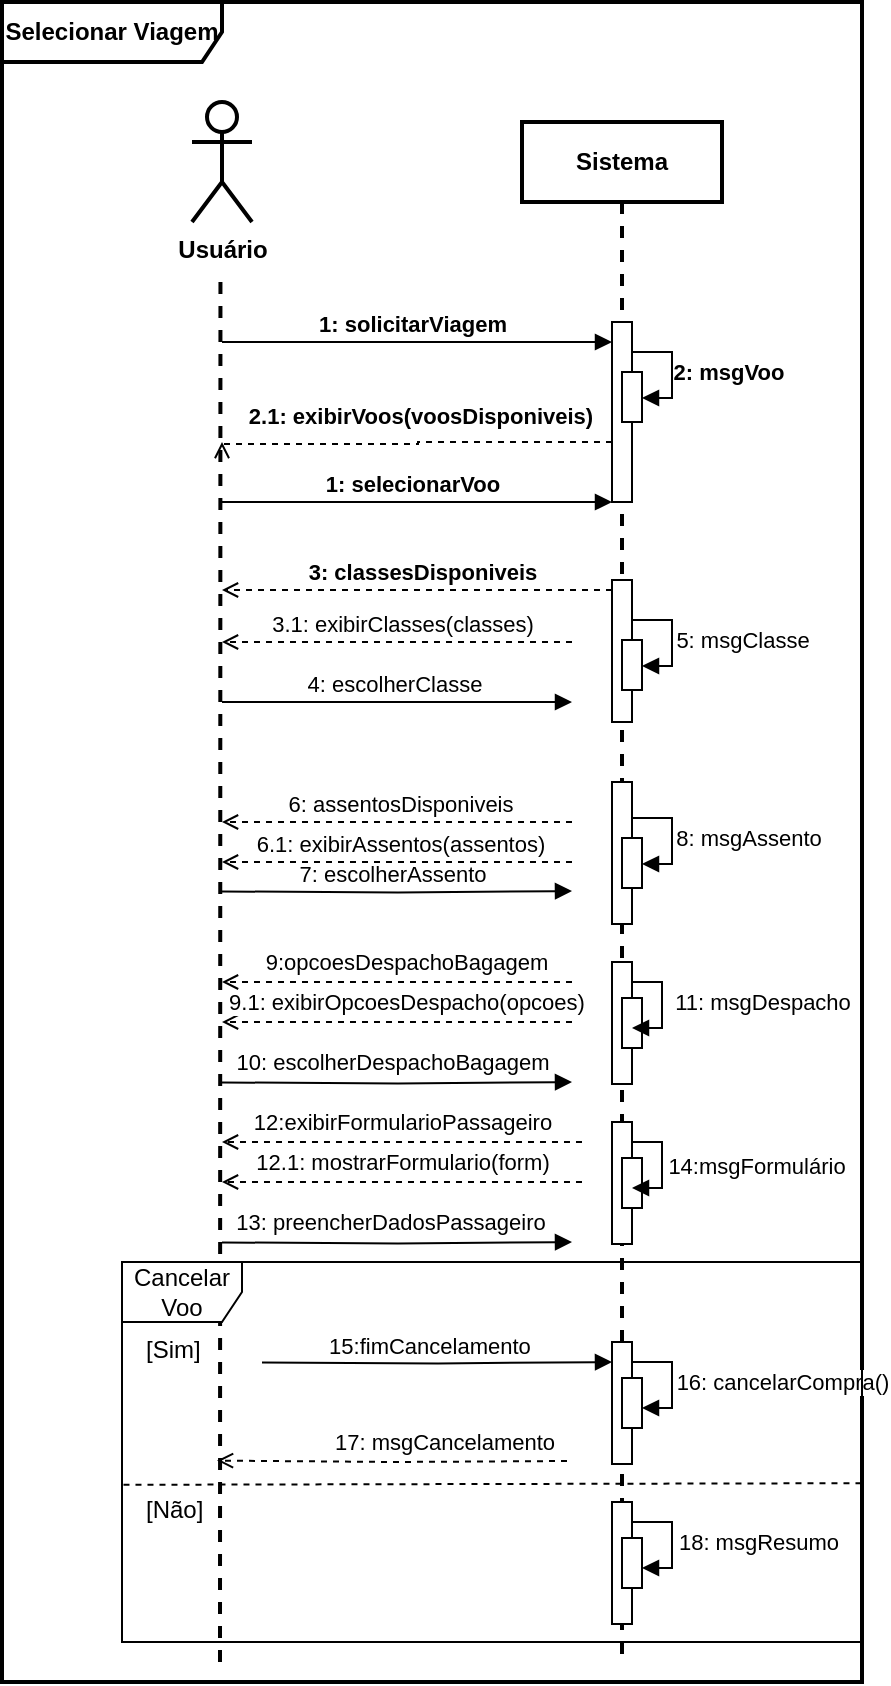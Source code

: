<mxfile version="27.1.5">
  <diagram name="Página-1" id="DkEYeT9VfwZDsQ3w5HZB">
    <mxGraphModel grid="1" page="1" gridSize="10" guides="1" tooltips="1" connect="1" arrows="1" fold="1" pageScale="1" pageWidth="1169" pageHeight="827" math="0" shadow="0">
      <root>
        <mxCell id="0" />
        <mxCell id="1" parent="0" />
        <mxCell id="lqUhzo9xt43_t8J0r6sr-1" value="&lt;b&gt;Selecionar Viagem&lt;/b&gt;" style="shape=umlFrame;whiteSpace=wrap;html=1;pointerEvents=0;width=110;height=30;strokeWidth=2;" vertex="1" parent="1">
          <mxGeometry x="250" y="70" width="430" height="840" as="geometry" />
        </mxCell>
        <mxCell id="FR1wxd3oKYAFWQSkfWps-1" value="&lt;b&gt;Sistema&lt;/b&gt;" style="shape=umlLifeline;perimeter=lifelinePerimeter;whiteSpace=wrap;html=1;container=1;dropTarget=0;collapsible=0;recursiveResize=0;outlineConnect=0;portConstraint=eastwest;newEdgeStyle={&quot;curved&quot;:0,&quot;rounded&quot;:0};strokeWidth=2;" vertex="1" parent="1">
          <mxGeometry x="510" y="130" width="100" height="770" as="geometry" />
        </mxCell>
        <mxCell id="4I5Ba4hPfbXp_XHa29CI-5" value="" style="html=1;points=[[0,0,0,0,5],[0,1,0,0,-5],[1,0,0,0,5],[1,1,0,0,-5]];perimeter=orthogonalPerimeter;outlineConnect=0;targetShapes=umlLifeline;portConstraint=eastwest;newEdgeStyle={&quot;curved&quot;:0,&quot;rounded&quot;:0};" vertex="1" parent="FR1wxd3oKYAFWQSkfWps-1">
          <mxGeometry x="45" y="100" width="10" height="90" as="geometry" />
        </mxCell>
        <mxCell id="4I5Ba4hPfbXp_XHa29CI-8" value="" style="html=1;points=[[0,0,0,0,5],[0,1,0,0,-5],[1,0,0,0,5],[1,1,0,0,-5]];perimeter=orthogonalPerimeter;outlineConnect=0;targetShapes=umlLifeline;portConstraint=eastwest;newEdgeStyle={&quot;curved&quot;:0,&quot;rounded&quot;:0};" vertex="1" parent="FR1wxd3oKYAFWQSkfWps-1">
          <mxGeometry x="45" y="229" width="10" height="71" as="geometry" />
        </mxCell>
        <mxCell id="4I5Ba4hPfbXp_XHa29CI-18" style="edgeStyle=orthogonalEdgeStyle;rounded=0;orthogonalLoop=1;jettySize=auto;html=1;curved=0;endArrow=block;endFill=1;" edge="1" parent="FR1wxd3oKYAFWQSkfWps-1" target="4I5Ba4hPfbXp_XHa29CI-20">
          <mxGeometry relative="1" as="geometry">
            <mxPoint x="55" y="249" as="sourcePoint" />
            <Array as="points">
              <mxPoint x="75" y="249" />
              <mxPoint x="75" y="272" />
            </Array>
          </mxGeometry>
        </mxCell>
        <mxCell id="4I5Ba4hPfbXp_XHa29CI-19" value="5: msgClasse" style="edgeLabel;html=1;align=center;verticalAlign=middle;resizable=0;points=[];" connectable="0" vertex="1" parent="4I5Ba4hPfbXp_XHa29CI-18">
          <mxGeometry x="0.027" y="1" relative="1" as="geometry">
            <mxPoint x="34" as="offset" />
          </mxGeometry>
        </mxCell>
        <mxCell id="4I5Ba4hPfbXp_XHa29CI-20" value="" style="html=1;points=[[0,0,0,0,5],[0,1,0,0,-5],[1,0,0,0,5],[1,1,0,0,-5]];perimeter=orthogonalPerimeter;outlineConnect=0;targetShapes=umlLifeline;portConstraint=eastwest;newEdgeStyle={&quot;curved&quot;:0,&quot;rounded&quot;:0};" vertex="1" parent="FR1wxd3oKYAFWQSkfWps-1">
          <mxGeometry x="50" y="259" width="10" height="25" as="geometry" />
        </mxCell>
        <mxCell id="4I5Ba4hPfbXp_XHa29CI-25" value="" style="html=1;points=[[0,0,0,0,5],[0,1,0,0,-5],[1,0,0,0,5],[1,1,0,0,-5]];perimeter=orthogonalPerimeter;outlineConnect=0;targetShapes=umlLifeline;portConstraint=eastwest;newEdgeStyle={&quot;curved&quot;:0,&quot;rounded&quot;:0};" vertex="1" parent="FR1wxd3oKYAFWQSkfWps-1">
          <mxGeometry x="45" y="330" width="10" height="71" as="geometry" />
        </mxCell>
        <mxCell id="4I5Ba4hPfbXp_XHa29CI-28" style="edgeStyle=orthogonalEdgeStyle;rounded=0;orthogonalLoop=1;jettySize=auto;html=1;curved=0;endArrow=block;endFill=1;" edge="1" parent="FR1wxd3oKYAFWQSkfWps-1" target="4I5Ba4hPfbXp_XHa29CI-30">
          <mxGeometry relative="1" as="geometry">
            <mxPoint x="55" y="348" as="sourcePoint" />
            <Array as="points">
              <mxPoint x="75" y="348" />
              <mxPoint x="75" y="371" />
            </Array>
          </mxGeometry>
        </mxCell>
        <mxCell id="4I5Ba4hPfbXp_XHa29CI-29" value="8: msgAssento" style="edgeLabel;html=1;align=center;verticalAlign=middle;resizable=0;points=[];" connectable="0" vertex="1" parent="4I5Ba4hPfbXp_XHa29CI-28">
          <mxGeometry x="0.027" y="1" relative="1" as="geometry">
            <mxPoint x="37" as="offset" />
          </mxGeometry>
        </mxCell>
        <mxCell id="4I5Ba4hPfbXp_XHa29CI-30" value="" style="html=1;points=[[0,0,0,0,5],[0,1,0,0,-5],[1,0,0,0,5],[1,1,0,0,-5]];perimeter=orthogonalPerimeter;outlineConnect=0;targetShapes=umlLifeline;portConstraint=eastwest;newEdgeStyle={&quot;curved&quot;:0,&quot;rounded&quot;:0};" vertex="1" parent="FR1wxd3oKYAFWQSkfWps-1">
          <mxGeometry x="50" y="358" width="10" height="25" as="geometry" />
        </mxCell>
        <mxCell id="tIPdcqpkB73JDoqI9Y_N-24" value="" style="html=1;points=[[0,0,0,0,5],[0,1,0,0,-5],[1,0,0,0,5],[1,1,0,0,-5]];perimeter=orthogonalPerimeter;outlineConnect=0;targetShapes=umlLifeline;portConstraint=eastwest;newEdgeStyle={&quot;curved&quot;:0,&quot;rounded&quot;:0};" vertex="1" parent="FR1wxd3oKYAFWQSkfWps-1">
          <mxGeometry x="45" y="420" width="10" height="61" as="geometry" />
        </mxCell>
        <mxCell id="tIPdcqpkB73JDoqI9Y_N-25" value="" style="html=1;points=[[0,0,0,0,5],[0,1,0,0,-5],[1,0,0,0,5],[1,1,0,0,-5]];perimeter=orthogonalPerimeter;outlineConnect=0;targetShapes=umlLifeline;portConstraint=eastwest;newEdgeStyle={&quot;curved&quot;:0,&quot;rounded&quot;:0};" vertex="1" parent="FR1wxd3oKYAFWQSkfWps-1">
          <mxGeometry x="50" y="438" width="10" height="25" as="geometry" />
        </mxCell>
        <mxCell id="tIPdcqpkB73JDoqI9Y_N-26" style="edgeStyle=orthogonalEdgeStyle;rounded=0;orthogonalLoop=1;jettySize=auto;html=1;curved=0;endArrow=block;endFill=1;" edge="1" parent="FR1wxd3oKYAFWQSkfWps-1">
          <mxGeometry relative="1" as="geometry">
            <mxPoint x="55" y="430" as="sourcePoint" />
            <Array as="points">
              <mxPoint x="70" y="430" />
              <mxPoint x="70" y="453" />
            </Array>
            <mxPoint x="55" y="453" as="targetPoint" />
          </mxGeometry>
        </mxCell>
        <mxCell id="tIPdcqpkB73JDoqI9Y_N-27" value="11:&amp;nbsp;msgDespacho" style="edgeLabel;html=1;align=center;verticalAlign=middle;resizable=0;points=[];" connectable="0" vertex="1" parent="tIPdcqpkB73JDoqI9Y_N-26">
          <mxGeometry x="0.027" y="1" relative="1" as="geometry">
            <mxPoint x="49" y="-2" as="offset" />
          </mxGeometry>
        </mxCell>
        <mxCell id="tIPdcqpkB73JDoqI9Y_N-34" value="" style="html=1;points=[[0,0,0,0,5],[0,1,0,0,-5],[1,0,0,0,5],[1,1,0,0,-5]];perimeter=orthogonalPerimeter;outlineConnect=0;targetShapes=umlLifeline;portConstraint=eastwest;newEdgeStyle={&quot;curved&quot;:0,&quot;rounded&quot;:0};" vertex="1" parent="FR1wxd3oKYAFWQSkfWps-1">
          <mxGeometry x="45" y="500" width="10" height="61" as="geometry" />
        </mxCell>
        <mxCell id="tIPdcqpkB73JDoqI9Y_N-38" value="" style="html=1;points=[[0,0,0,0,5],[0,1,0,0,-5],[1,0,0,0,5],[1,1,0,0,-5]];perimeter=orthogonalPerimeter;outlineConnect=0;targetShapes=umlLifeline;portConstraint=eastwest;newEdgeStyle={&quot;curved&quot;:0,&quot;rounded&quot;:0};" vertex="1" parent="FR1wxd3oKYAFWQSkfWps-1">
          <mxGeometry x="50" y="518" width="10" height="25" as="geometry" />
        </mxCell>
        <mxCell id="tIPdcqpkB73JDoqI9Y_N-39" style="edgeStyle=orthogonalEdgeStyle;rounded=0;orthogonalLoop=1;jettySize=auto;html=1;curved=0;endArrow=block;endFill=1;" edge="1" parent="FR1wxd3oKYAFWQSkfWps-1">
          <mxGeometry relative="1" as="geometry">
            <mxPoint x="55" y="510" as="sourcePoint" />
            <Array as="points">
              <mxPoint x="70" y="510" />
              <mxPoint x="70" y="533" />
            </Array>
            <mxPoint x="55" y="533" as="targetPoint" />
          </mxGeometry>
        </mxCell>
        <mxCell id="tIPdcqpkB73JDoqI9Y_N-40" value="14:msgFormulário" style="edgeLabel;html=1;align=center;verticalAlign=middle;resizable=0;points=[];" connectable="0" vertex="1" parent="tIPdcqpkB73JDoqI9Y_N-39">
          <mxGeometry x="0.027" y="1" relative="1" as="geometry">
            <mxPoint x="46" as="offset" />
          </mxGeometry>
        </mxCell>
        <mxCell id="tIPdcqpkB73JDoqI9Y_N-43" style="edgeStyle=orthogonalEdgeStyle;rounded=0;orthogonalLoop=1;jettySize=auto;html=1;curved=0;exitX=0;exitY=0;exitDx=0;exitDy=5;exitPerimeter=0;endArrow=block;endFill=1;entryX=0;entryY=0;entryDx=0;entryDy=5;entryPerimeter=0;" edge="1" parent="FR1wxd3oKYAFWQSkfWps-1">
          <mxGeometry relative="1" as="geometry">
            <mxPoint x="-130" y="620.222" as="sourcePoint" />
            <mxPoint x="45" y="620" as="targetPoint" />
          </mxGeometry>
        </mxCell>
        <mxCell id="tIPdcqpkB73JDoqI9Y_N-44" value="15:fimCancelamento&amp;nbsp;" style="edgeLabel;html=1;align=center;verticalAlign=middle;resizable=0;points=[];" connectable="0" vertex="1" parent="tIPdcqpkB73JDoqI9Y_N-43">
          <mxGeometry x="-0.031" y="-2" relative="1" as="geometry">
            <mxPoint y="-11" as="offset" />
          </mxGeometry>
        </mxCell>
        <mxCell id="tIPdcqpkB73JDoqI9Y_N-53" value="17: msgCancelamento" style="edgeLabel;html=1;align=center;verticalAlign=middle;resizable=0;points=[];" connectable="0" vertex="1" parent="tIPdcqpkB73JDoqI9Y_N-43">
          <mxGeometry x="-0.031" y="-2" relative="1" as="geometry">
            <mxPoint x="6" y="37" as="offset" />
          </mxGeometry>
        </mxCell>
        <mxCell id="tIPdcqpkB73JDoqI9Y_N-47" value="" style="html=1;points=[[0,0,0,0,5],[0,1,0,0,-5],[1,0,0,0,5],[1,1,0,0,-5]];perimeter=orthogonalPerimeter;outlineConnect=0;targetShapes=umlLifeline;portConstraint=eastwest;newEdgeStyle={&quot;curved&quot;:0,&quot;rounded&quot;:0};" vertex="1" parent="FR1wxd3oKYAFWQSkfWps-1">
          <mxGeometry x="45" y="610" width="10" height="61" as="geometry" />
        </mxCell>
        <mxCell id="tIPdcqpkB73JDoqI9Y_N-48" value="" style="html=1;points=[[0,0,0,0,5],[0,1,0,0,-5],[1,0,0,0,5],[1,1,0,0,-5]];perimeter=orthogonalPerimeter;outlineConnect=0;targetShapes=umlLifeline;portConstraint=eastwest;newEdgeStyle={&quot;curved&quot;:0,&quot;rounded&quot;:0};" vertex="1" parent="FR1wxd3oKYAFWQSkfWps-1">
          <mxGeometry x="50" y="628" width="10" height="25" as="geometry" />
        </mxCell>
        <mxCell id="tIPdcqpkB73JDoqI9Y_N-49" style="edgeStyle=orthogonalEdgeStyle;rounded=0;orthogonalLoop=1;jettySize=auto;html=1;curved=0;endArrow=block;endFill=1;" edge="1" parent="FR1wxd3oKYAFWQSkfWps-1">
          <mxGeometry relative="1" as="geometry">
            <mxPoint x="55" y="620" as="sourcePoint" />
            <Array as="points">
              <mxPoint x="75" y="620" />
              <mxPoint x="75" y="643" />
            </Array>
            <mxPoint x="60" y="643" as="targetPoint" />
          </mxGeometry>
        </mxCell>
        <mxCell id="tIPdcqpkB73JDoqI9Y_N-50" value="16: cancelarCompra()" style="edgeLabel;html=1;align=center;verticalAlign=middle;resizable=0;points=[];" connectable="0" vertex="1" parent="tIPdcqpkB73JDoqI9Y_N-49">
          <mxGeometry x="0.027" y="1" relative="1" as="geometry">
            <mxPoint x="54" as="offset" />
          </mxGeometry>
        </mxCell>
        <mxCell id="nY0M5U82VFvjYw-q00rb-8" value="" style="html=1;points=[[0,0,0,0,5],[0,1,0,0,-5],[1,0,0,0,5],[1,1,0,0,-5]];perimeter=orthogonalPerimeter;outlineConnect=0;targetShapes=umlLifeline;portConstraint=eastwest;newEdgeStyle={&quot;curved&quot;:0,&quot;rounded&quot;:0};" vertex="1" parent="FR1wxd3oKYAFWQSkfWps-1">
          <mxGeometry x="45" y="690" width="10" height="61" as="geometry" />
        </mxCell>
        <mxCell id="nY0M5U82VFvjYw-q00rb-9" value="" style="html=1;points=[[0,0,0,0,5],[0,1,0,0,-5],[1,0,0,0,5],[1,1,0,0,-5]];perimeter=orthogonalPerimeter;outlineConnect=0;targetShapes=umlLifeline;portConstraint=eastwest;newEdgeStyle={&quot;curved&quot;:0,&quot;rounded&quot;:0};" vertex="1" parent="FR1wxd3oKYAFWQSkfWps-1">
          <mxGeometry x="50" y="708" width="10" height="25" as="geometry" />
        </mxCell>
        <mxCell id="nY0M5U82VFvjYw-q00rb-10" style="edgeStyle=orthogonalEdgeStyle;rounded=0;orthogonalLoop=1;jettySize=auto;html=1;curved=0;endArrow=block;endFill=1;" edge="1" parent="FR1wxd3oKYAFWQSkfWps-1">
          <mxGeometry relative="1" as="geometry">
            <mxPoint x="55" y="700" as="sourcePoint" />
            <Array as="points">
              <mxPoint x="75" y="700" />
              <mxPoint x="75" y="723" />
            </Array>
            <mxPoint x="60" y="723" as="targetPoint" />
          </mxGeometry>
        </mxCell>
        <mxCell id="nY0M5U82VFvjYw-q00rb-11" value="18: msgResumo" style="edgeLabel;html=1;align=center;verticalAlign=middle;resizable=0;points=[];" connectable="0" vertex="1" parent="nY0M5U82VFvjYw-q00rb-10">
          <mxGeometry x="0.027" y="1" relative="1" as="geometry">
            <mxPoint x="42" as="offset" />
          </mxGeometry>
        </mxCell>
        <mxCell id="4I5Ba4hPfbXp_XHa29CI-16" style="edgeStyle=orthogonalEdgeStyle;rounded=0;orthogonalLoop=1;jettySize=auto;html=1;curved=0;endArrow=block;endFill=1;strokeWidth=1;" edge="1" parent="FR1wxd3oKYAFWQSkfWps-1" target="4I5Ba4hPfbXp_XHa29CI-15">
          <mxGeometry relative="1" as="geometry">
            <Array as="points">
              <mxPoint x="75" y="115" />
              <mxPoint x="75" y="138" />
            </Array>
            <mxPoint x="55" y="115" as="sourcePoint" />
          </mxGeometry>
        </mxCell>
        <mxCell id="4I5Ba4hPfbXp_XHa29CI-17" value="&lt;b&gt;2: msgVoo&lt;/b&gt;" style="edgeLabel;html=1;align=center;verticalAlign=middle;resizable=0;points=[];" connectable="0" vertex="1" parent="4I5Ba4hPfbXp_XHa29CI-16">
          <mxGeometry x="0.027" y="1" relative="1" as="geometry">
            <mxPoint x="27" as="offset" />
          </mxGeometry>
        </mxCell>
        <mxCell id="4I5Ba4hPfbXp_XHa29CI-15" value="" style="html=1;points=[[0,0,0,0,5],[0,1,0,0,-5],[1,0,0,0,5],[1,1,0,0,-5]];perimeter=orthogonalPerimeter;outlineConnect=0;targetShapes=umlLifeline;portConstraint=eastwest;newEdgeStyle={&quot;curved&quot;:0,&quot;rounded&quot;:0};" vertex="1" parent="FR1wxd3oKYAFWQSkfWps-1">
          <mxGeometry x="50" y="125" width="10" height="25" as="geometry" />
        </mxCell>
        <mxCell id="FR1wxd3oKYAFWQSkfWps-4" value="&lt;b&gt;Usuário&lt;/b&gt;" style="shape=umlActor;verticalLabelPosition=bottom;verticalAlign=top;html=1;outlineConnect=0;strokeWidth=2;" vertex="1" parent="1">
          <mxGeometry x="345" y="120" width="30" height="60" as="geometry" />
        </mxCell>
        <mxCell id="FR1wxd3oKYAFWQSkfWps-5" value="" style="endArrow=none;dashed=1;html=1;rounded=0;strokeWidth=2;" edge="1" parent="1">
          <mxGeometry width="50" height="50" relative="1" as="geometry">
            <mxPoint x="359" y="900" as="sourcePoint" />
            <mxPoint x="359.23" y="207.38" as="targetPoint" />
          </mxGeometry>
        </mxCell>
        <mxCell id="FR1wxd3oKYAFWQSkfWps-8" value="" style="html=1;verticalAlign=bottom;labelBackgroundColor=none;endArrow=block;endFill=1;rounded=0;" edge="1" parent="1" target="4I5Ba4hPfbXp_XHa29CI-5">
          <mxGeometry width="160" relative="1" as="geometry">
            <mxPoint x="360" y="240" as="sourcePoint" />
            <mxPoint x="540" y="250" as="targetPoint" />
          </mxGeometry>
        </mxCell>
        <mxCell id="FR1wxd3oKYAFWQSkfWps-9" value="&lt;b&gt;1: solicitarViagem&lt;/b&gt;" style="edgeLabel;html=1;align=center;verticalAlign=middle;resizable=0;points=[];" connectable="0" vertex="1" parent="FR1wxd3oKYAFWQSkfWps-8">
          <mxGeometry x="-0.024" relative="1" as="geometry">
            <mxPoint y="-9" as="offset" />
          </mxGeometry>
        </mxCell>
        <mxCell id="4I5Ba4hPfbXp_XHa29CI-21" value="Cancelar Voo" style="shape=umlFrame;whiteSpace=wrap;html=1;pointerEvents=0;" vertex="1" parent="1">
          <mxGeometry x="310" y="700" width="370" height="190" as="geometry" />
        </mxCell>
        <mxCell id="tIPdcqpkB73JDoqI9Y_N-32" style="edgeStyle=orthogonalEdgeStyle;rounded=0;orthogonalLoop=1;jettySize=auto;html=1;curved=0;exitX=0;exitY=0;exitDx=0;exitDy=5;exitPerimeter=0;endArrow=block;endFill=1;entryX=0;entryY=0;entryDx=0;entryDy=5;entryPerimeter=0;" edge="1" parent="1">
          <mxGeometry relative="1" as="geometry">
            <mxPoint x="360" y="690.222" as="sourcePoint" />
            <mxPoint x="535" y="690" as="targetPoint" />
          </mxGeometry>
        </mxCell>
        <mxCell id="tIPdcqpkB73JDoqI9Y_N-33" value="&lt;div&gt;13: preencherDadosPassageiro&lt;/div&gt;" style="edgeLabel;html=1;align=center;verticalAlign=middle;resizable=0;points=[];" connectable="0" vertex="1" parent="tIPdcqpkB73JDoqI9Y_N-32">
          <mxGeometry x="-0.031" y="-2" relative="1" as="geometry">
            <mxPoint x="-1" y="-13" as="offset" />
          </mxGeometry>
        </mxCell>
        <mxCell id="tIPdcqpkB73JDoqI9Y_N-51" style="edgeStyle=orthogonalEdgeStyle;rounded=0;orthogonalLoop=1;jettySize=auto;html=1;curved=0;exitX=0;exitY=1;exitDx=0;exitDy=-5;exitPerimeter=0;endArrow=open;endFill=0;dashed=1;" edge="1" parent="1">
          <mxGeometry relative="1" as="geometry">
            <mxPoint x="357.5" y="799.29" as="targetPoint" />
            <mxPoint x="532.5" y="799.512" as="sourcePoint" />
          </mxGeometry>
        </mxCell>
        <mxCell id="tIPdcqpkB73JDoqI9Y_N-54" value="[Sim]" style="text;whiteSpace=wrap;" vertex="1" parent="1">
          <mxGeometry x="320" y="730" width="30" height="40" as="geometry" />
        </mxCell>
        <mxCell id="tIPdcqpkB73JDoqI9Y_N-56" value="[Não]" style="text;whiteSpace=wrap;" vertex="1" parent="1">
          <mxGeometry x="320" y="810" width="30" height="30" as="geometry" />
        </mxCell>
        <mxCell id="nY0M5U82VFvjYw-q00rb-2" style="edgeStyle=orthogonalEdgeStyle;rounded=0;orthogonalLoop=1;jettySize=auto;html=1;curved=0;endArrow=open;endFill=0;dashed=1;exitX=0.5;exitY=0.82;exitDx=0;exitDy=0;exitPerimeter=0;" edge="1" parent="1">
          <mxGeometry relative="1" as="geometry">
            <mxPoint x="360" y="640" as="targetPoint" />
            <mxPoint x="540" y="640.02" as="sourcePoint" />
          </mxGeometry>
        </mxCell>
        <mxCell id="nY0M5U82VFvjYw-q00rb-3" value="12:exibirFormularioPassageiro" style="edgeLabel;html=1;align=center;verticalAlign=middle;resizable=0;points=[];" connectable="0" vertex="1" parent="nY0M5U82VFvjYw-q00rb-2">
          <mxGeometry x="-0.044" y="-1" relative="1" as="geometry">
            <mxPoint x="-4" y="-9" as="offset" />
          </mxGeometry>
        </mxCell>
        <mxCell id="nY0M5U82VFvjYw-q00rb-4" value="" style="endArrow=none;dashed=1;html=1;rounded=0;entryX=1;entryY=0.523;entryDx=0;entryDy=0;entryPerimeter=0;exitX=0.002;exitY=0.527;exitDx=0;exitDy=0;exitPerimeter=0;" edge="1" parent="1">
          <mxGeometry width="50" height="50" relative="1" as="geometry">
            <mxPoint x="310.74" y="811.4" as="sourcePoint" />
            <mxPoint x="680" y="810.6" as="targetPoint" />
          </mxGeometry>
        </mxCell>
        <mxCell id="tIPdcqpkB73JDoqI9Y_N-30" style="edgeStyle=orthogonalEdgeStyle;rounded=0;orthogonalLoop=1;jettySize=auto;html=1;curved=0;exitX=0;exitY=0;exitDx=0;exitDy=5;exitPerimeter=0;endArrow=block;endFill=1;entryX=0;entryY=0;entryDx=0;entryDy=5;entryPerimeter=0;" edge="1" parent="1">
          <mxGeometry relative="1" as="geometry">
            <mxPoint x="360" y="610.222" as="sourcePoint" />
            <mxPoint x="535" y="610" as="targetPoint" />
          </mxGeometry>
        </mxCell>
        <mxCell id="tIPdcqpkB73JDoqI9Y_N-31" value="&lt;div&gt;10: escolherDespachoBagagem&lt;/div&gt;" style="edgeLabel;html=1;align=center;verticalAlign=middle;resizable=0;points=[];" connectable="0" vertex="1" parent="tIPdcqpkB73JDoqI9Y_N-30">
          <mxGeometry x="-0.031" y="-2" relative="1" as="geometry">
            <mxPoint y="-13" as="offset" />
          </mxGeometry>
        </mxCell>
        <mxCell id="4I5Ba4hPfbXp_XHa29CI-31" style="edgeStyle=orthogonalEdgeStyle;rounded=0;orthogonalLoop=1;jettySize=auto;html=1;curved=0;exitX=0;exitY=1;exitDx=0;exitDy=-5;exitPerimeter=0;endArrow=open;endFill=0;dashed=1;" edge="1" parent="1">
          <mxGeometry relative="1" as="geometry">
            <mxPoint x="360" y="560" as="targetPoint" />
            <mxPoint x="535" y="560" as="sourcePoint" />
          </mxGeometry>
        </mxCell>
        <mxCell id="nY0M5U82VFvjYw-q00rb-1" value="9:opcoesDespachoBagagem" style="edgeLabel;html=1;align=center;verticalAlign=middle;resizable=0;points=[];" connectable="0" vertex="1" parent="4I5Ba4hPfbXp_XHa29CI-31">
          <mxGeometry x="-0.044" y="-1" relative="1" as="geometry">
            <mxPoint y="-9" as="offset" />
          </mxGeometry>
        </mxCell>
        <mxCell id="4fh4KBlPgl9VrrpC9dsg-11" style="edgeStyle=orthogonalEdgeStyle;rounded=0;orthogonalLoop=1;jettySize=auto;html=1;curved=0;exitX=0;exitY=0;exitDx=0;exitDy=5;exitPerimeter=0;endArrow=block;endFill=1;entryX=0;entryY=0;entryDx=0;entryDy=5;entryPerimeter=0;" edge="1" parent="1">
          <mxGeometry relative="1" as="geometry">
            <mxPoint x="360" y="514.722" as="sourcePoint" />
            <mxPoint x="535" y="514.5" as="targetPoint" />
          </mxGeometry>
        </mxCell>
        <mxCell id="4fh4KBlPgl9VrrpC9dsg-12" value="7: escolherAssento" style="edgeLabel;html=1;align=center;verticalAlign=middle;resizable=0;points=[];" connectable="0" vertex="1" parent="4fh4KBlPgl9VrrpC9dsg-11">
          <mxGeometry x="-0.031" y="-2" relative="1" as="geometry">
            <mxPoint y="-11" as="offset" />
          </mxGeometry>
        </mxCell>
        <mxCell id="4fh4KBlPgl9VrrpC9dsg-13" style="edgeStyle=orthogonalEdgeStyle;rounded=0;orthogonalLoop=1;jettySize=auto;html=1;curved=0;exitX=0;exitY=1;exitDx=0;exitDy=-5;exitPerimeter=0;endArrow=open;endFill=0;dashed=1;" edge="1" parent="1">
          <mxGeometry relative="1" as="geometry">
            <mxPoint x="360" y="480" as="targetPoint" />
            <Array as="points">
              <mxPoint x="360" y="480" />
            </Array>
            <mxPoint x="535" y="480" as="sourcePoint" />
          </mxGeometry>
        </mxCell>
        <mxCell id="4fh4KBlPgl9VrrpC9dsg-14" value="6: assentosDisponiveis" style="edgeLabel;html=1;align=center;verticalAlign=middle;resizable=0;points=[];" connectable="0" vertex="1" parent="4fh4KBlPgl9VrrpC9dsg-13">
          <mxGeometry x="0.059" relative="1" as="geometry">
            <mxPoint x="6" y="-9" as="offset" />
          </mxGeometry>
        </mxCell>
        <mxCell id="4fh4KBlPgl9VrrpC9dsg-17" value="" style="html=1;verticalAlign=bottom;labelBackgroundColor=none;endArrow=block;endFill=1;rounded=0;entryX=0;entryY=0;entryDx=0;entryDy=5;entryPerimeter=0;" edge="1" parent="1">
          <mxGeometry width="160" relative="1" as="geometry">
            <mxPoint x="360" y="420" as="sourcePoint" />
            <mxPoint x="535" y="420" as="targetPoint" />
          </mxGeometry>
        </mxCell>
        <mxCell id="4fh4KBlPgl9VrrpC9dsg-18" value="4: escolherClasse" style="edgeLabel;html=1;align=center;verticalAlign=middle;resizable=0;points=[];" connectable="0" vertex="1" parent="4fh4KBlPgl9VrrpC9dsg-17">
          <mxGeometry x="-0.024" relative="1" as="geometry">
            <mxPoint y="-9" as="offset" />
          </mxGeometry>
        </mxCell>
        <mxCell id="4fh4KBlPgl9VrrpC9dsg-19" value="" style="html=1;verticalAlign=bottom;labelBackgroundColor=none;endArrow=open;endFill=0;rounded=0;dashed=1;exitX=0;exitY=0;exitDx=0;exitDy=5;exitPerimeter=0;edgeStyle=orthogonalEdgeStyle;" edge="1" parent="1" source="4I5Ba4hPfbXp_XHa29CI-8">
          <mxGeometry width="160" relative="1" as="geometry">
            <mxPoint x="535" y="370" as="sourcePoint" />
            <mxPoint x="360" y="364" as="targetPoint" />
          </mxGeometry>
        </mxCell>
        <mxCell id="4fh4KBlPgl9VrrpC9dsg-20" value="&lt;b&gt;3: classesDisponiveis&lt;/b&gt;" style="edgeLabel;html=1;align=center;verticalAlign=middle;resizable=0;points=[];" connectable="0" vertex="1" parent="4fh4KBlPgl9VrrpC9dsg-19">
          <mxGeometry x="-0.024" relative="1" as="geometry">
            <mxPoint y="-9" as="offset" />
          </mxGeometry>
        </mxCell>
        <mxCell id="4fh4KBlPgl9VrrpC9dsg-21" value="" style="html=1;verticalAlign=bottom;labelBackgroundColor=none;endArrow=open;endFill=0;rounded=0;dashed=1;edgeStyle=orthogonalEdgeStyle;" edge="1" parent="1">
          <mxGeometry width="160" relative="1" as="geometry">
            <mxPoint x="555" y="290" as="sourcePoint" />
            <mxPoint x="360" y="290" as="targetPoint" />
            <Array as="points">
              <mxPoint x="458" y="290" />
              <mxPoint x="458" y="291" />
            </Array>
          </mxGeometry>
        </mxCell>
        <mxCell id="4fh4KBlPgl9VrrpC9dsg-22" value="&lt;b&gt;&lt;br&gt;&lt;/b&gt;&lt;div&gt;&lt;b&gt;2.1: exibirVoos(voosDisponiveis)&lt;/b&gt;&lt;/div&gt;" style="edgeLabel;html=1;align=center;verticalAlign=middle;resizable=0;points=[];" connectable="0" vertex="1" parent="4fh4KBlPgl9VrrpC9dsg-21">
          <mxGeometry x="-0.024" relative="1" as="geometry">
            <mxPoint y="-20" as="offset" />
          </mxGeometry>
        </mxCell>
        <mxCell id="4fh4KBlPgl9VrrpC9dsg-24" value="" style="html=1;verticalAlign=bottom;labelBackgroundColor=none;endArrow=open;endFill=0;rounded=0;dashed=1;exitX=0;exitY=1;exitDx=0;exitDy=-5;exitPerimeter=0;edgeStyle=orthogonalEdgeStyle;" edge="1" parent="1">
          <mxGeometry width="160" relative="1" as="geometry">
            <mxPoint x="535" y="390" as="sourcePoint" />
            <mxPoint x="360" y="390" as="targetPoint" />
          </mxGeometry>
        </mxCell>
        <mxCell id="4fh4KBlPgl9VrrpC9dsg-25" value="3.1: exibirClasses(classes)" style="edgeLabel;html=1;align=center;verticalAlign=middle;resizable=0;points=[];" connectable="0" vertex="1" parent="4fh4KBlPgl9VrrpC9dsg-24">
          <mxGeometry x="-0.024" relative="1" as="geometry">
            <mxPoint y="-9" as="offset" />
          </mxGeometry>
        </mxCell>
        <mxCell id="4fh4KBlPgl9VrrpC9dsg-27" style="edgeStyle=orthogonalEdgeStyle;rounded=0;orthogonalLoop=1;jettySize=auto;html=1;curved=0;exitX=0;exitY=1;exitDx=0;exitDy=-5;exitPerimeter=0;endArrow=open;endFill=0;dashed=1;" edge="1" parent="1">
          <mxGeometry relative="1" as="geometry">
            <mxPoint x="360" y="500" as="targetPoint" />
            <Array as="points">
              <mxPoint x="360" y="500" />
            </Array>
            <mxPoint x="535" y="500" as="sourcePoint" />
          </mxGeometry>
        </mxCell>
        <mxCell id="4fh4KBlPgl9VrrpC9dsg-28" value="6.1: exibirAssentos(assentos)" style="edgeLabel;html=1;align=center;verticalAlign=middle;resizable=0;points=[];" connectable="0" vertex="1" parent="4fh4KBlPgl9VrrpC9dsg-27">
          <mxGeometry x="0.059" relative="1" as="geometry">
            <mxPoint x="6" y="-9" as="offset" />
          </mxGeometry>
        </mxCell>
        <mxCell id="4fh4KBlPgl9VrrpC9dsg-31" style="edgeStyle=orthogonalEdgeStyle;rounded=0;orthogonalLoop=1;jettySize=auto;html=1;curved=0;exitX=0;exitY=1;exitDx=0;exitDy=-5;exitPerimeter=0;endArrow=open;endFill=0;dashed=1;" edge="1" parent="1">
          <mxGeometry relative="1" as="geometry">
            <mxPoint x="360" y="580" as="targetPoint" />
            <mxPoint x="535" y="580" as="sourcePoint" />
            <Array as="points">
              <mxPoint x="420" y="580" />
              <mxPoint x="420" y="580" />
            </Array>
          </mxGeometry>
        </mxCell>
        <mxCell id="4fh4KBlPgl9VrrpC9dsg-32" value="9.1: exibirOpcoesDespacho(opcoes)" style="edgeLabel;html=1;align=center;verticalAlign=middle;resizable=0;points=[];" connectable="0" vertex="1" parent="4fh4KBlPgl9VrrpC9dsg-31">
          <mxGeometry x="-0.044" y="-1" relative="1" as="geometry">
            <mxPoint y="-9" as="offset" />
          </mxGeometry>
        </mxCell>
        <mxCell id="4fh4KBlPgl9VrrpC9dsg-34" style="edgeStyle=orthogonalEdgeStyle;rounded=0;orthogonalLoop=1;jettySize=auto;html=1;curved=0;endArrow=open;endFill=0;dashed=1;exitX=0.5;exitY=0.82;exitDx=0;exitDy=0;exitPerimeter=0;" edge="1" parent="1">
          <mxGeometry relative="1" as="geometry">
            <mxPoint x="360" y="660" as="targetPoint" />
            <mxPoint x="540" y="660.02" as="sourcePoint" />
          </mxGeometry>
        </mxCell>
        <mxCell id="4fh4KBlPgl9VrrpC9dsg-35" value="12.1: mostrarFormulario(form)" style="edgeLabel;html=1;align=center;verticalAlign=middle;resizable=0;points=[];" connectable="0" vertex="1" parent="4fh4KBlPgl9VrrpC9dsg-34">
          <mxGeometry x="-0.044" y="-1" relative="1" as="geometry">
            <mxPoint x="-4" y="-9" as="offset" />
          </mxGeometry>
        </mxCell>
        <mxCell id="918zsAKOO74Df7-XZnjO-3" value="" style="html=1;verticalAlign=bottom;labelBackgroundColor=none;endArrow=block;endFill=1;rounded=0;" edge="1" parent="1">
          <mxGeometry width="160" relative="1" as="geometry">
            <mxPoint x="360" y="320" as="sourcePoint" />
            <mxPoint x="555" y="320" as="targetPoint" />
          </mxGeometry>
        </mxCell>
        <mxCell id="918zsAKOO74Df7-XZnjO-4" value="&lt;b&gt;1: selecionarVoo&lt;/b&gt;" style="edgeLabel;html=1;align=center;verticalAlign=middle;resizable=0;points=[];" connectable="0" vertex="1" parent="918zsAKOO74Df7-XZnjO-3">
          <mxGeometry x="-0.024" relative="1" as="geometry">
            <mxPoint y="-9" as="offset" />
          </mxGeometry>
        </mxCell>
      </root>
    </mxGraphModel>
  </diagram>
</mxfile>
